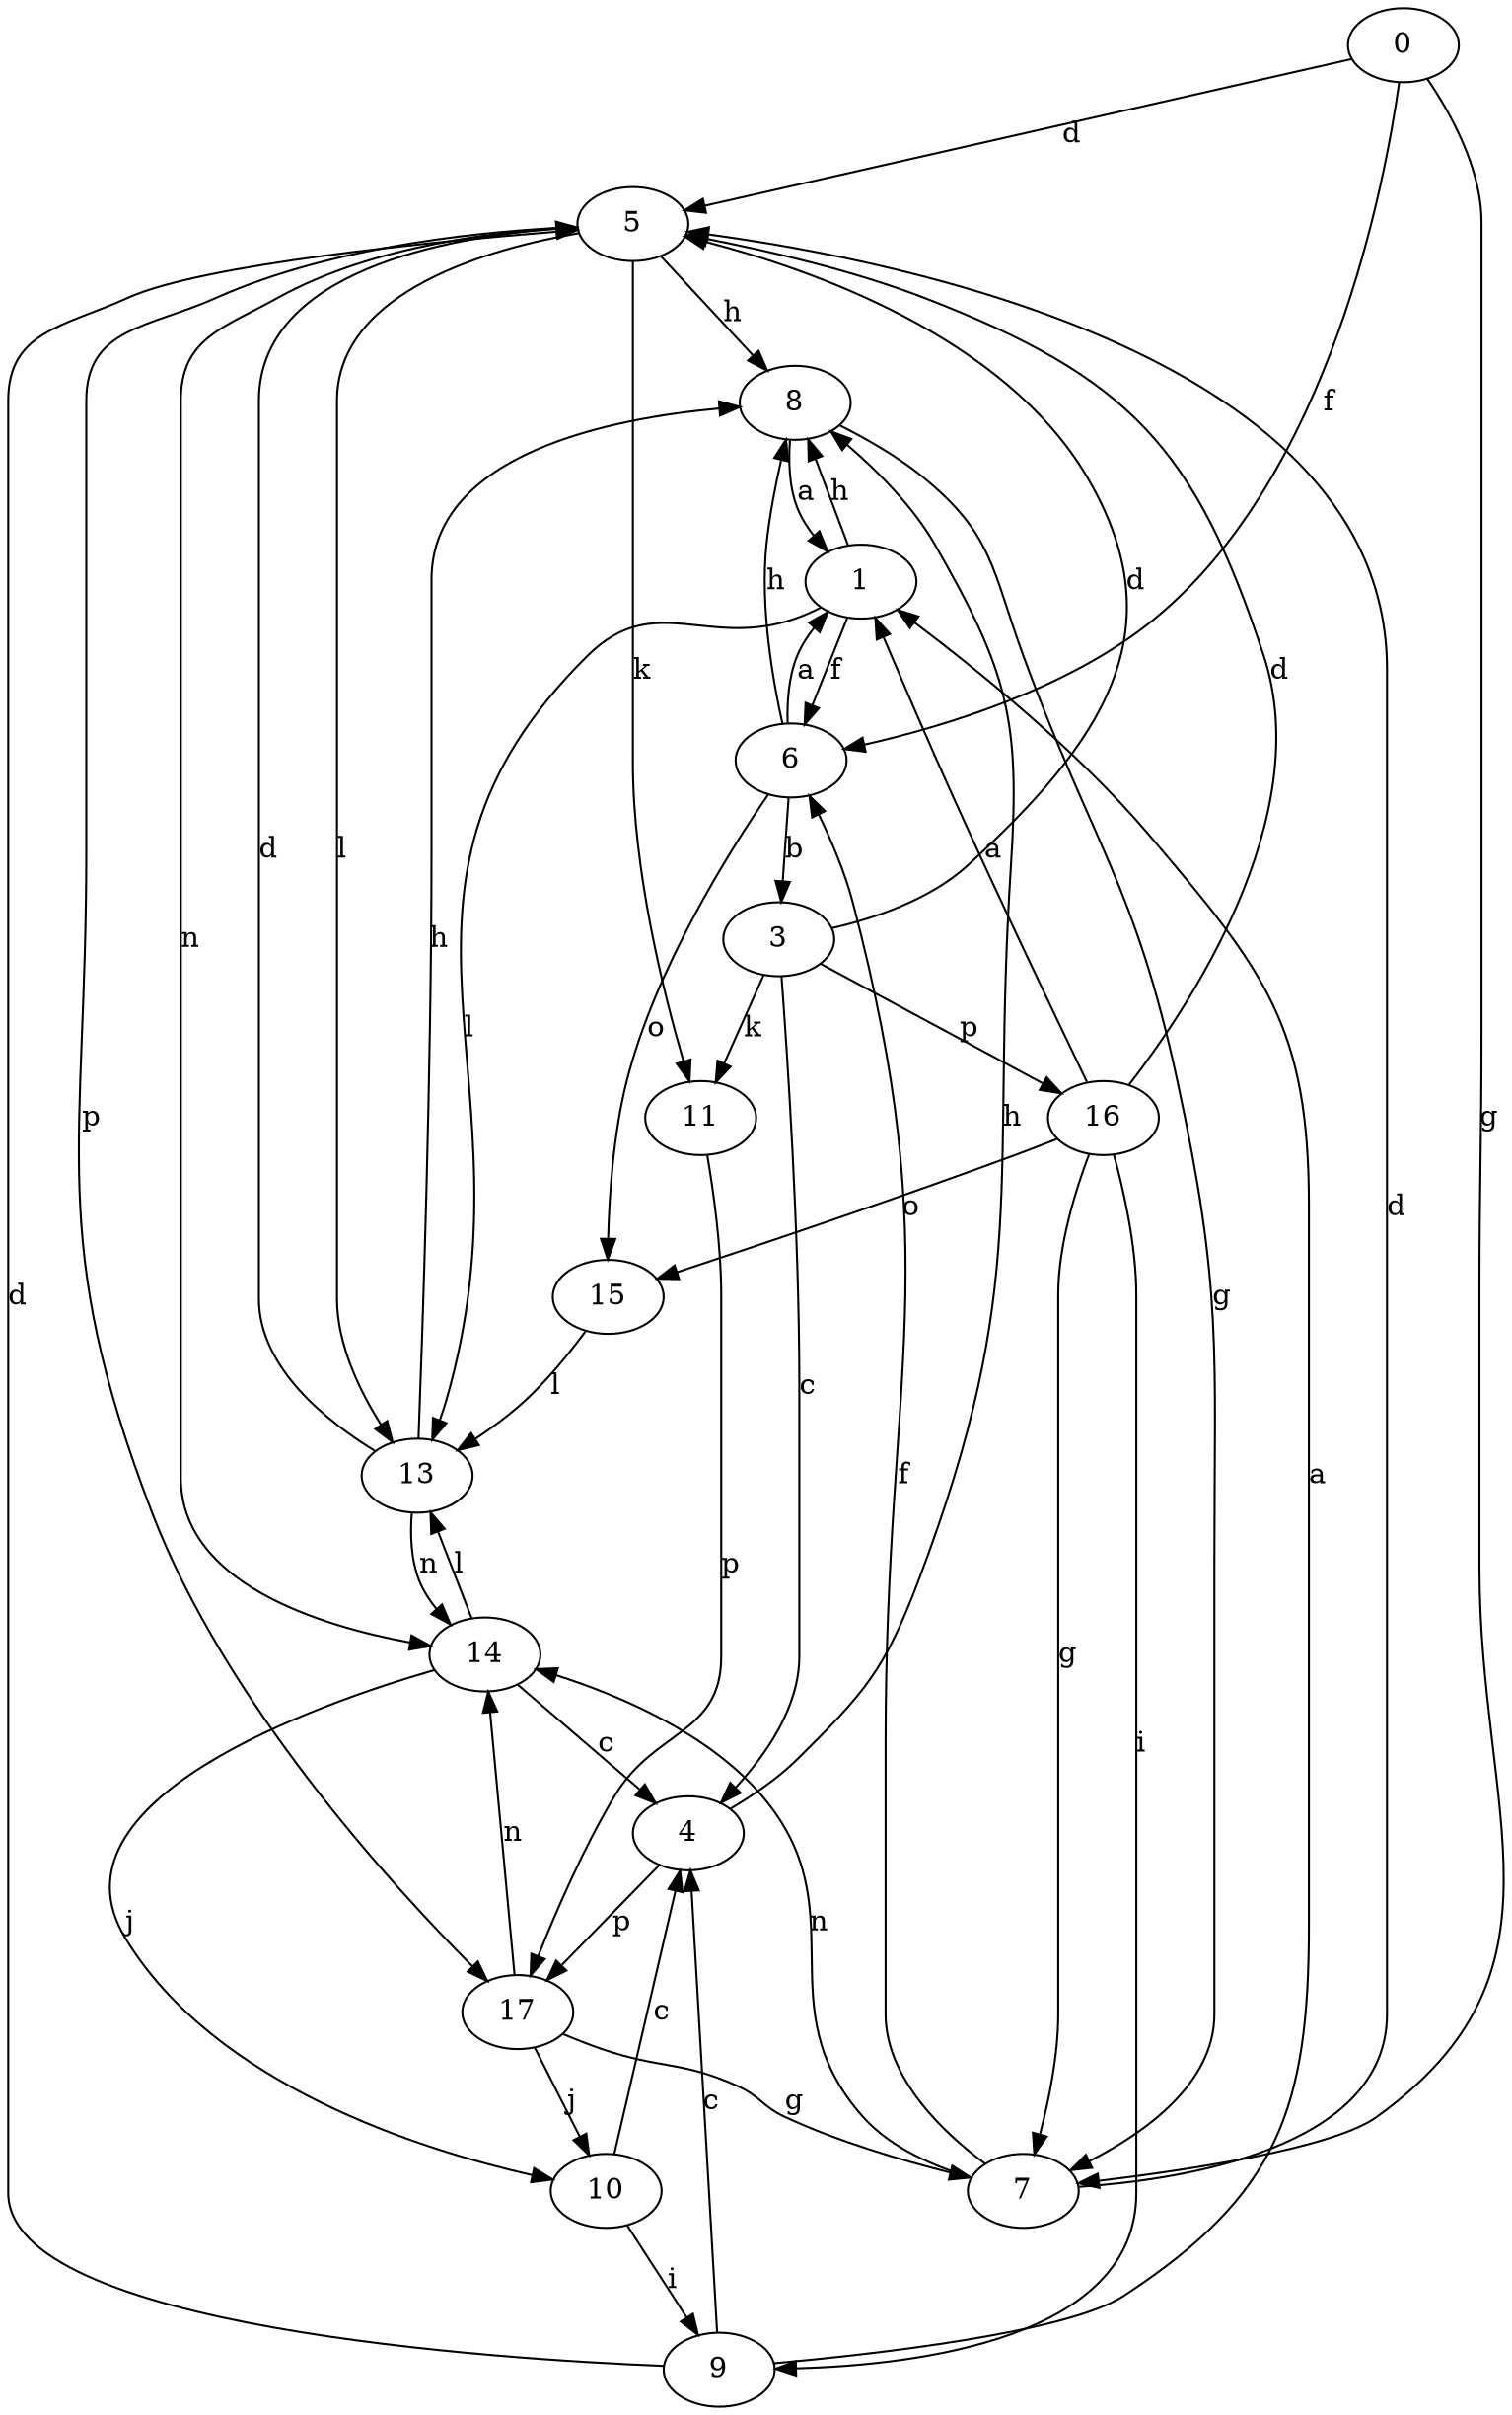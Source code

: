 strict digraph  {
0;
1;
3;
4;
5;
6;
7;
8;
9;
10;
11;
13;
14;
15;
16;
17;
0 -> 5  [label=d];
0 -> 6  [label=f];
0 -> 7  [label=g];
1 -> 6  [label=f];
1 -> 8  [label=h];
1 -> 13  [label=l];
3 -> 4  [label=c];
3 -> 5  [label=d];
3 -> 11  [label=k];
3 -> 16  [label=p];
4 -> 8  [label=h];
4 -> 17  [label=p];
5 -> 8  [label=h];
5 -> 11  [label=k];
5 -> 13  [label=l];
5 -> 14  [label=n];
5 -> 17  [label=p];
6 -> 1  [label=a];
6 -> 3  [label=b];
6 -> 8  [label=h];
6 -> 15  [label=o];
7 -> 5  [label=d];
7 -> 6  [label=f];
7 -> 14  [label=n];
8 -> 1  [label=a];
8 -> 7  [label=g];
9 -> 1  [label=a];
9 -> 4  [label=c];
9 -> 5  [label=d];
10 -> 4  [label=c];
10 -> 9  [label=i];
11 -> 17  [label=p];
13 -> 5  [label=d];
13 -> 8  [label=h];
13 -> 14  [label=n];
14 -> 4  [label=c];
14 -> 10  [label=j];
14 -> 13  [label=l];
15 -> 13  [label=l];
16 -> 1  [label=a];
16 -> 5  [label=d];
16 -> 7  [label=g];
16 -> 9  [label=i];
16 -> 15  [label=o];
17 -> 7  [label=g];
17 -> 10  [label=j];
17 -> 14  [label=n];
}
